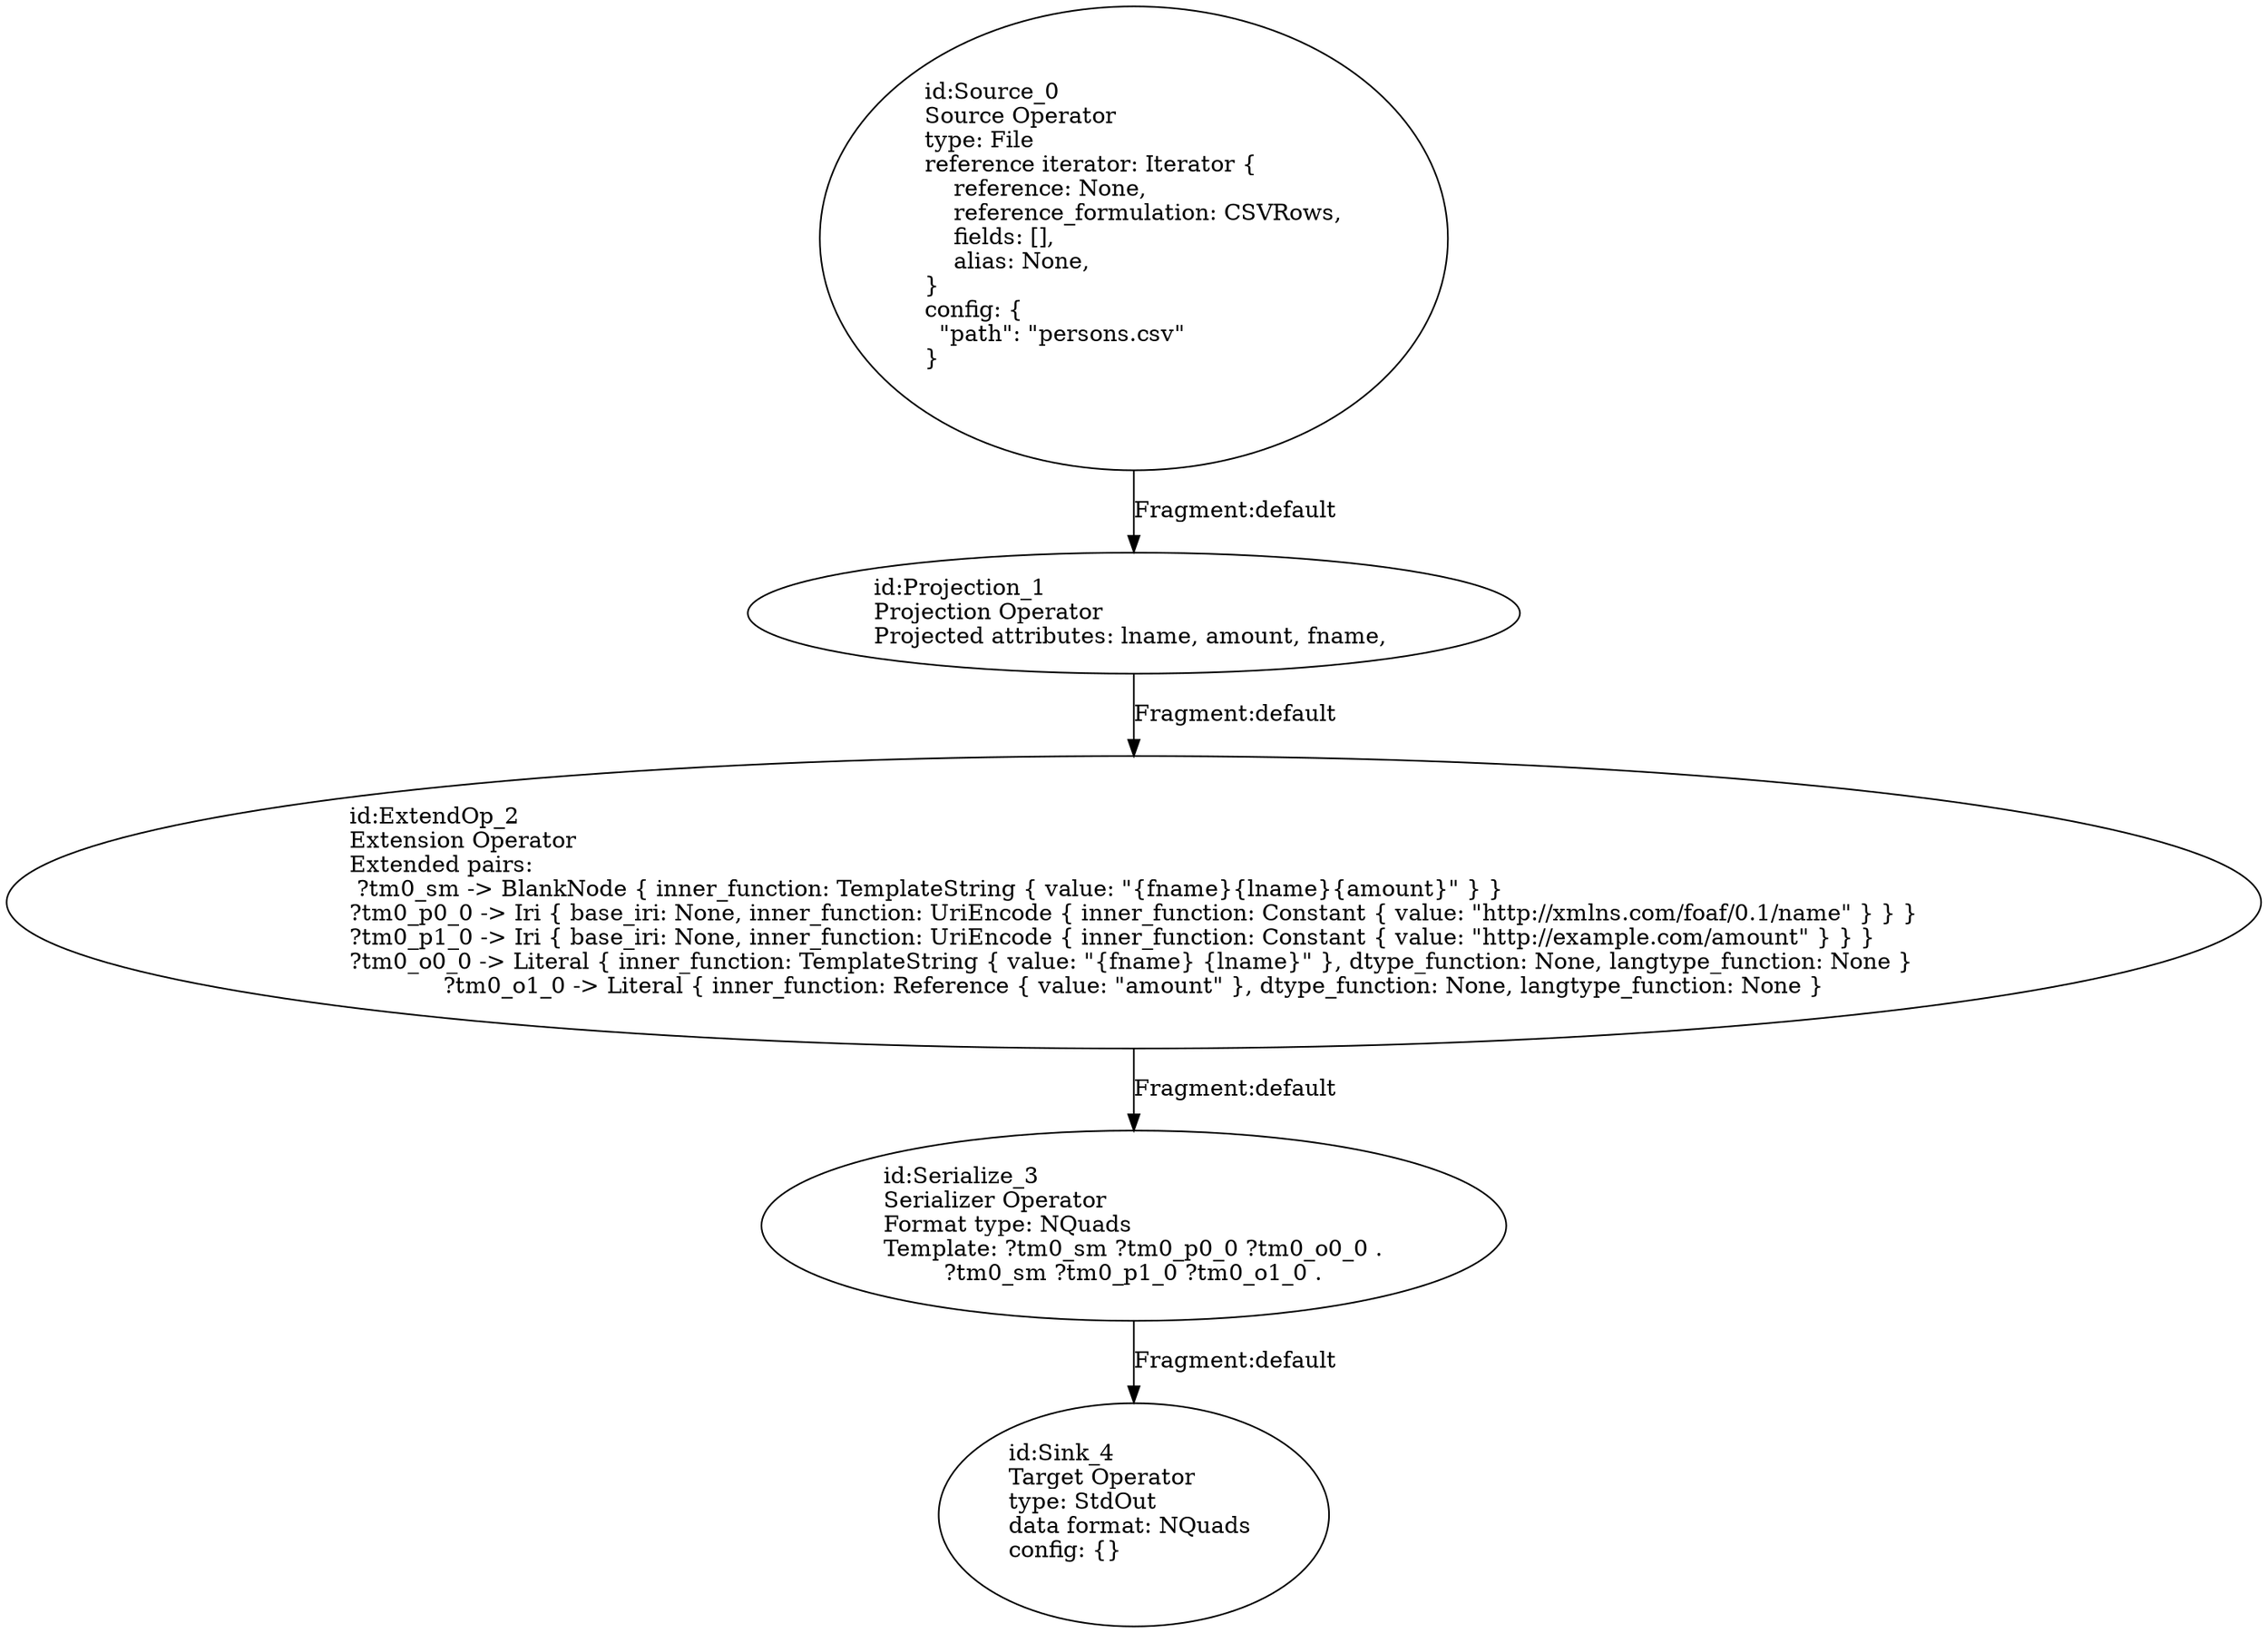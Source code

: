 digraph {
    0 [ label = "id:Source_0 \lSource Operator\ltype: File \lreference iterator: Iterator {\l    reference: None,\l    reference_formulation: CSVRows,\l    fields: [],\l    alias: None,\l} \lconfig: {\l  \"path\": \"persons.csv\"\l}\l             " ]
    1 [ label = "id:Projection_1 \lProjection Operator\lProjected attributes: lname, amount, fname, " ]
    2 [ label = "id:ExtendOp_2 \lExtension Operator\lExtended pairs: \l ?tm0_sm -> BlankNode { inner_function: TemplateString { value: \"{fname}{lname}{amount}\" } }\l?tm0_p0_0 -> Iri { base_iri: None, inner_function: UriEncode { inner_function: Constant { value: \"http://xmlns.com/foaf/0.1/name\" } } }\l?tm0_p1_0 -> Iri { base_iri: None, inner_function: UriEncode { inner_function: Constant { value: \"http://example.com/amount\" } } }\l?tm0_o0_0 -> Literal { inner_function: TemplateString { value: \"{fname} {lname}\" }, dtype_function: None, langtype_function: None }\l?tm0_o1_0 -> Literal { inner_function: Reference { value: \"amount\" }, dtype_function: None, langtype_function: None }" ]
    3 [ label = "id:Serialize_3 \lSerializer Operator\lFormat type: NQuads\lTemplate: ?tm0_sm ?tm0_p0_0 ?tm0_o0_0 .\l?tm0_sm ?tm0_p1_0 ?tm0_o1_0 ." ]
    4 [ label = "id:Sink_4 \lTarget Operator\ltype: StdOut \ldata format: NQuads \lconfig: {}\l             " ]
    0 -> 1 [ label = "Fragment:default" ]
    1 -> 2 [ label = "Fragment:default" ]
    2 -> 3 [ label = "Fragment:default" ]
    3 -> 4 [ label = "Fragment:default" ]
}
